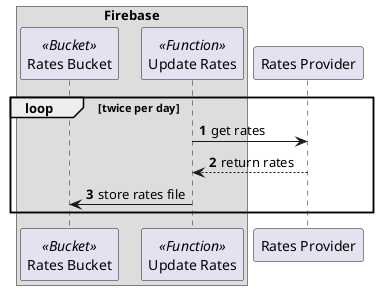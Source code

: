 @startuml

autonumber

box Firebase
    participant "Rates Bucket" as RatesBucket <<Bucket>>
    participant "Update Rates" as UpdateRates <<Function>>
end box
participant "Rates Provider" as RatesProvider

loop twice per day
    UpdateRates -> RatesProvider: get rates
    RatesProvider --> UpdateRates: return rates
    UpdateRates -> RatesBucket: store rates file
end

@enduml
